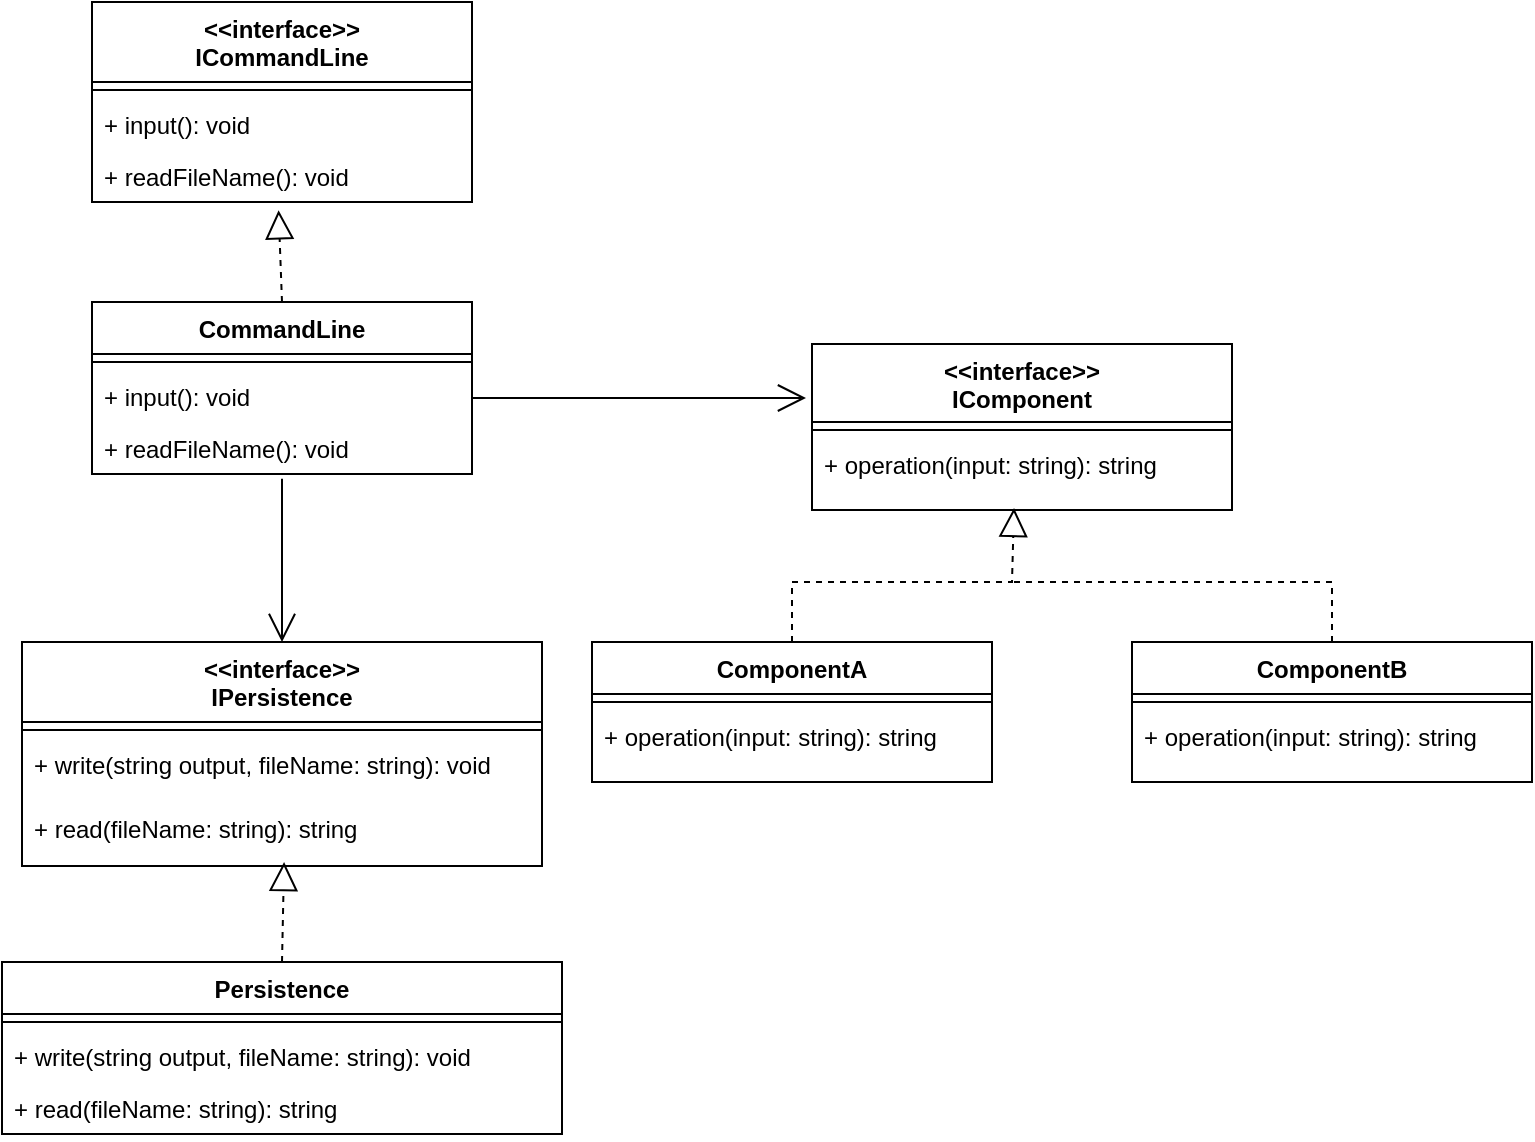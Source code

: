 <mxfile version="14.6.13" type="device"><diagram id="2qajKppxOBMGoCrpZjZ_" name="Seite-1"><mxGraphModel dx="1185" dy="685" grid="1" gridSize="10" guides="1" tooltips="1" connect="1" arrows="1" fold="1" page="1" pageScale="1" pageWidth="2336" pageHeight="1654" math="0" shadow="0"><root><mxCell id="0"/><mxCell id="1" parent="0"/><mxCell id="GA7UoFWmpAblc3v0Mw3G-5" value="CommandLine" style="swimlane;fontStyle=1;align=center;verticalAlign=top;childLayout=stackLayout;horizontal=1;startSize=26;horizontalStack=0;resizeParent=1;resizeParentMax=0;resizeLast=0;collapsible=1;marginBottom=0;" vertex="1" parent="1"><mxGeometry x="400" y="470" width="190" height="86" as="geometry"/></mxCell><mxCell id="GA7UoFWmpAblc3v0Mw3G-7" value="" style="line;strokeWidth=1;fillColor=none;align=left;verticalAlign=middle;spacingTop=-1;spacingLeft=3;spacingRight=3;rotatable=0;labelPosition=right;points=[];portConstraint=eastwest;" vertex="1" parent="GA7UoFWmpAblc3v0Mw3G-5"><mxGeometry y="26" width="190" height="8" as="geometry"/></mxCell><mxCell id="GA7UoFWmpAblc3v0Mw3G-8" value="+ input(): void" style="text;strokeColor=none;fillColor=none;align=left;verticalAlign=top;spacingLeft=4;spacingRight=4;overflow=hidden;rotatable=0;points=[[0,0.5],[1,0.5]];portConstraint=eastwest;" vertex="1" parent="GA7UoFWmpAblc3v0Mw3G-5"><mxGeometry y="34" width="190" height="26" as="geometry"/></mxCell><mxCell id="GA7UoFWmpAblc3v0Mw3G-61" value="+ readFileName(): void" style="text;strokeColor=none;fillColor=none;align=left;verticalAlign=top;spacingLeft=4;spacingRight=4;overflow=hidden;rotatable=0;points=[[0,0.5],[1,0.5]];portConstraint=eastwest;" vertex="1" parent="GA7UoFWmpAblc3v0Mw3G-5"><mxGeometry y="60" width="190" height="26" as="geometry"/></mxCell><mxCell id="GA7UoFWmpAblc3v0Mw3G-10" value="&lt;&lt;interface&gt;&gt;&#10;ICommandLine" style="swimlane;fontStyle=1;align=center;verticalAlign=top;childLayout=stackLayout;horizontal=1;startSize=40;horizontalStack=0;resizeParent=1;resizeParentMax=0;resizeLast=0;collapsible=1;marginBottom=0;" vertex="1" parent="1"><mxGeometry x="400" y="320" width="190" height="100" as="geometry"/></mxCell><mxCell id="GA7UoFWmpAblc3v0Mw3G-12" value="" style="line;strokeWidth=1;fillColor=none;align=left;verticalAlign=middle;spacingTop=-1;spacingLeft=3;spacingRight=3;rotatable=0;labelPosition=right;points=[];portConstraint=eastwest;" vertex="1" parent="GA7UoFWmpAblc3v0Mw3G-10"><mxGeometry y="40" width="190" height="8" as="geometry"/></mxCell><mxCell id="GA7UoFWmpAblc3v0Mw3G-13" value="+ input(): void" style="text;strokeColor=none;fillColor=none;align=left;verticalAlign=top;spacingLeft=4;spacingRight=4;overflow=hidden;rotatable=0;points=[[0,0.5],[1,0.5]];portConstraint=eastwest;" vertex="1" parent="GA7UoFWmpAblc3v0Mw3G-10"><mxGeometry y="48" width="190" height="26" as="geometry"/></mxCell><mxCell id="GA7UoFWmpAblc3v0Mw3G-60" value="+ readFileName(): void" style="text;strokeColor=none;fillColor=none;align=left;verticalAlign=top;spacingLeft=4;spacingRight=4;overflow=hidden;rotatable=0;points=[[0,0.5],[1,0.5]];portConstraint=eastwest;" vertex="1" parent="GA7UoFWmpAblc3v0Mw3G-10"><mxGeometry y="74" width="190" height="26" as="geometry"/></mxCell><mxCell id="GA7UoFWmpAblc3v0Mw3G-15" value="&lt;&lt;interface&gt;&gt;&#10;IComponent" style="swimlane;fontStyle=1;align=center;verticalAlign=top;childLayout=stackLayout;horizontal=1;startSize=39;horizontalStack=0;resizeParent=1;resizeParentMax=0;resizeLast=0;collapsible=1;marginBottom=0;" vertex="1" parent="1"><mxGeometry x="760" y="491" width="210" height="83" as="geometry"/></mxCell><mxCell id="GA7UoFWmpAblc3v0Mw3G-17" value="" style="line;strokeWidth=1;fillColor=none;align=left;verticalAlign=middle;spacingTop=-1;spacingLeft=3;spacingRight=3;rotatable=0;labelPosition=right;points=[];portConstraint=eastwest;" vertex="1" parent="GA7UoFWmpAblc3v0Mw3G-15"><mxGeometry y="39" width="210" height="8" as="geometry"/></mxCell><mxCell id="GA7UoFWmpAblc3v0Mw3G-18" value="+ operation(input: string): string" style="text;strokeColor=none;fillColor=none;align=left;verticalAlign=top;spacingLeft=4;spacingRight=4;overflow=hidden;rotatable=0;points=[[0,0.5],[1,0.5]];portConstraint=eastwest;" vertex="1" parent="GA7UoFWmpAblc3v0Mw3G-15"><mxGeometry y="47" width="210" height="36" as="geometry"/></mxCell><mxCell id="GA7UoFWmpAblc3v0Mw3G-23" value="ComponentA" style="swimlane;fontStyle=1;align=center;verticalAlign=top;childLayout=stackLayout;horizontal=1;startSize=26;horizontalStack=0;resizeParent=1;resizeParentMax=0;resizeLast=0;collapsible=1;marginBottom=0;" vertex="1" parent="1"><mxGeometry x="650" y="640" width="200" height="70" as="geometry"/></mxCell><mxCell id="GA7UoFWmpAblc3v0Mw3G-24" value="" style="line;strokeWidth=1;fillColor=none;align=left;verticalAlign=middle;spacingTop=-1;spacingLeft=3;spacingRight=3;rotatable=0;labelPosition=right;points=[];portConstraint=eastwest;" vertex="1" parent="GA7UoFWmpAblc3v0Mw3G-23"><mxGeometry y="26" width="200" height="8" as="geometry"/></mxCell><mxCell id="GA7UoFWmpAblc3v0Mw3G-25" value="+ operation(input: string): string" style="text;strokeColor=none;fillColor=none;align=left;verticalAlign=top;spacingLeft=4;spacingRight=4;overflow=hidden;rotatable=0;points=[[0,0.5],[1,0.5]];portConstraint=eastwest;" vertex="1" parent="GA7UoFWmpAblc3v0Mw3G-23"><mxGeometry y="34" width="200" height="36" as="geometry"/></mxCell><mxCell id="GA7UoFWmpAblc3v0Mw3G-48" style="edgeStyle=orthogonalEdgeStyle;rounded=0;orthogonalLoop=1;jettySize=auto;html=1;exitX=0.5;exitY=0;exitDx=0;exitDy=0;endArrow=none;endFill=0;dashed=1;" edge="1" parent="1" source="GA7UoFWmpAblc3v0Mw3G-26"><mxGeometry relative="1" as="geometry"><mxPoint x="860" y="610" as="targetPoint"/><Array as="points"><mxPoint x="1020" y="610"/></Array></mxGeometry></mxCell><mxCell id="GA7UoFWmpAblc3v0Mw3G-26" value="ComponentB" style="swimlane;fontStyle=1;align=center;verticalAlign=top;childLayout=stackLayout;horizontal=1;startSize=26;horizontalStack=0;resizeParent=1;resizeParentMax=0;resizeLast=0;collapsible=1;marginBottom=0;" vertex="1" parent="1"><mxGeometry x="920" y="640" width="200" height="70" as="geometry"/></mxCell><mxCell id="GA7UoFWmpAblc3v0Mw3G-27" value="" style="line;strokeWidth=1;fillColor=none;align=left;verticalAlign=middle;spacingTop=-1;spacingLeft=3;spacingRight=3;rotatable=0;labelPosition=right;points=[];portConstraint=eastwest;" vertex="1" parent="GA7UoFWmpAblc3v0Mw3G-26"><mxGeometry y="26" width="200" height="8" as="geometry"/></mxCell><mxCell id="GA7UoFWmpAblc3v0Mw3G-28" value="+ operation(input: string): string" style="text;strokeColor=none;fillColor=none;align=left;verticalAlign=top;spacingLeft=4;spacingRight=4;overflow=hidden;rotatable=0;points=[[0,0.5],[1,0.5]];portConstraint=eastwest;" vertex="1" parent="GA7UoFWmpAblc3v0Mw3G-26"><mxGeometry y="34" width="200" height="36" as="geometry"/></mxCell><mxCell id="GA7UoFWmpAblc3v0Mw3G-29" value="Persistence" style="swimlane;fontStyle=1;align=center;verticalAlign=top;childLayout=stackLayout;horizontal=1;startSize=26;horizontalStack=0;resizeParent=1;resizeParentMax=0;resizeLast=0;collapsible=1;marginBottom=0;" vertex="1" parent="1"><mxGeometry x="355" y="800" width="280" height="86" as="geometry"/></mxCell><mxCell id="GA7UoFWmpAblc3v0Mw3G-31" value="" style="line;strokeWidth=1;fillColor=none;align=left;verticalAlign=middle;spacingTop=-1;spacingLeft=3;spacingRight=3;rotatable=0;labelPosition=right;points=[];portConstraint=eastwest;" vertex="1" parent="GA7UoFWmpAblc3v0Mw3G-29"><mxGeometry y="26" width="280" height="8" as="geometry"/></mxCell><mxCell id="GA7UoFWmpAblc3v0Mw3G-33" value="+ write(string output, fileName: string): void" style="text;strokeColor=none;fillColor=none;align=left;verticalAlign=top;spacingLeft=4;spacingRight=4;overflow=hidden;rotatable=0;points=[[0,0.5],[1,0.5]];portConstraint=eastwest;" vertex="1" parent="GA7UoFWmpAblc3v0Mw3G-29"><mxGeometry y="34" width="280" height="26" as="geometry"/></mxCell><mxCell id="GA7UoFWmpAblc3v0Mw3G-63" value="+ read(fileName: string): string" style="text;strokeColor=none;fillColor=none;align=left;verticalAlign=top;spacingLeft=4;spacingRight=4;overflow=hidden;rotatable=0;points=[[0,0.5],[1,0.5]];portConstraint=eastwest;" vertex="1" parent="GA7UoFWmpAblc3v0Mw3G-29"><mxGeometry y="60" width="280" height="26" as="geometry"/></mxCell><mxCell id="GA7UoFWmpAblc3v0Mw3G-34" value="&lt;&lt;interface&gt;&gt;&#10;IPersistence" style="swimlane;fontStyle=1;align=center;verticalAlign=top;childLayout=stackLayout;horizontal=1;startSize=40;horizontalStack=0;resizeParent=1;resizeParentMax=0;resizeLast=0;collapsible=1;marginBottom=0;" vertex="1" parent="1"><mxGeometry x="365" y="640" width="260" height="112" as="geometry"/></mxCell><mxCell id="GA7UoFWmpAblc3v0Mw3G-36" value="" style="line;strokeWidth=1;fillColor=none;align=left;verticalAlign=middle;spacingTop=-1;spacingLeft=3;spacingRight=3;rotatable=0;labelPosition=right;points=[];portConstraint=eastwest;" vertex="1" parent="GA7UoFWmpAblc3v0Mw3G-34"><mxGeometry y="40" width="260" height="8" as="geometry"/></mxCell><mxCell id="GA7UoFWmpAblc3v0Mw3G-38" value="+ write(string output, fileName: string): void" style="text;strokeColor=none;fillColor=none;align=left;verticalAlign=top;spacingLeft=4;spacingRight=4;overflow=hidden;rotatable=0;points=[[0,0.5],[1,0.5]];portConstraint=eastwest;" vertex="1" parent="GA7UoFWmpAblc3v0Mw3G-34"><mxGeometry y="48" width="260" height="32" as="geometry"/></mxCell><mxCell id="GA7UoFWmpAblc3v0Mw3G-62" value="+ read(fileName: string): string" style="text;strokeColor=none;fillColor=none;align=left;verticalAlign=top;spacingLeft=4;spacingRight=4;overflow=hidden;rotatable=0;points=[[0,0.5],[1,0.5]];portConstraint=eastwest;" vertex="1" parent="GA7UoFWmpAblc3v0Mw3G-34"><mxGeometry y="80" width="260" height="32" as="geometry"/></mxCell><mxCell id="GA7UoFWmpAblc3v0Mw3G-39" value="" style="endArrow=block;dashed=1;endFill=0;endSize=12;html=1;exitX=0.5;exitY=0;exitDx=0;exitDy=0;entryX=0.491;entryY=1.16;entryDx=0;entryDy=0;entryPerimeter=0;" edge="1" parent="1" source="GA7UoFWmpAblc3v0Mw3G-5" target="GA7UoFWmpAblc3v0Mw3G-60"><mxGeometry width="160" relative="1" as="geometry"><mxPoint x="330" y="1024" as="sourcePoint"/><mxPoint x="494" y="450" as="targetPoint"/></mxGeometry></mxCell><mxCell id="GA7UoFWmpAblc3v0Mw3G-41" value="" style="endArrow=block;dashed=1;endFill=0;endSize=12;html=1;exitX=0.5;exitY=0;exitDx=0;exitDy=0;entryX=0.504;entryY=0.938;entryDx=0;entryDy=0;entryPerimeter=0;" edge="1" parent="1" source="GA7UoFWmpAblc3v0Mw3G-29" target="GA7UoFWmpAblc3v0Mw3G-62"><mxGeometry width="160" relative="1" as="geometry"><mxPoint x="494.5" y="800" as="sourcePoint"/><mxPoint x="496" y="760" as="targetPoint"/></mxGeometry></mxCell><mxCell id="GA7UoFWmpAblc3v0Mw3G-46" value="" style="endArrow=block;dashed=1;endFill=0;endSize=12;html=1;exitX=0.5;exitY=0;exitDx=0;exitDy=0;entryX=0.481;entryY=0.972;entryDx=0;entryDy=0;entryPerimeter=0;rounded=0;" edge="1" parent="1" source="GA7UoFWmpAblc3v0Mw3G-23" target="GA7UoFWmpAblc3v0Mw3G-18"><mxGeometry width="160" relative="1" as="geometry"><mxPoint x="750" y="950" as="sourcePoint"/><mxPoint x="860" y="580" as="targetPoint"/><Array as="points"><mxPoint x="750" y="610"/><mxPoint x="860" y="610"/></Array></mxGeometry></mxCell><mxCell id="GA7UoFWmpAblc3v0Mw3G-64" value="" style="endArrow=open;endFill=1;endSize=12;html=1;" edge="1" parent="1"><mxGeometry width="160" relative="1" as="geometry"><mxPoint x="590" y="518" as="sourcePoint"/><mxPoint x="757" y="518" as="targetPoint"/></mxGeometry></mxCell><mxCell id="GA7UoFWmpAblc3v0Mw3G-65" value="" style="endArrow=open;endFill=1;endSize=12;html=1;exitX=0.5;exitY=1.09;exitDx=0;exitDy=0;entryX=0.5;entryY=0;entryDx=0;entryDy=0;exitPerimeter=0;" edge="1" parent="1" source="GA7UoFWmpAblc3v0Mw3G-61" target="GA7UoFWmpAblc3v0Mw3G-34"><mxGeometry width="160" relative="1" as="geometry"><mxPoint x="480" y="620" as="sourcePoint"/><mxPoint x="647.48" y="621.307" as="targetPoint"/></mxGeometry></mxCell></root></mxGraphModel></diagram></mxfile>